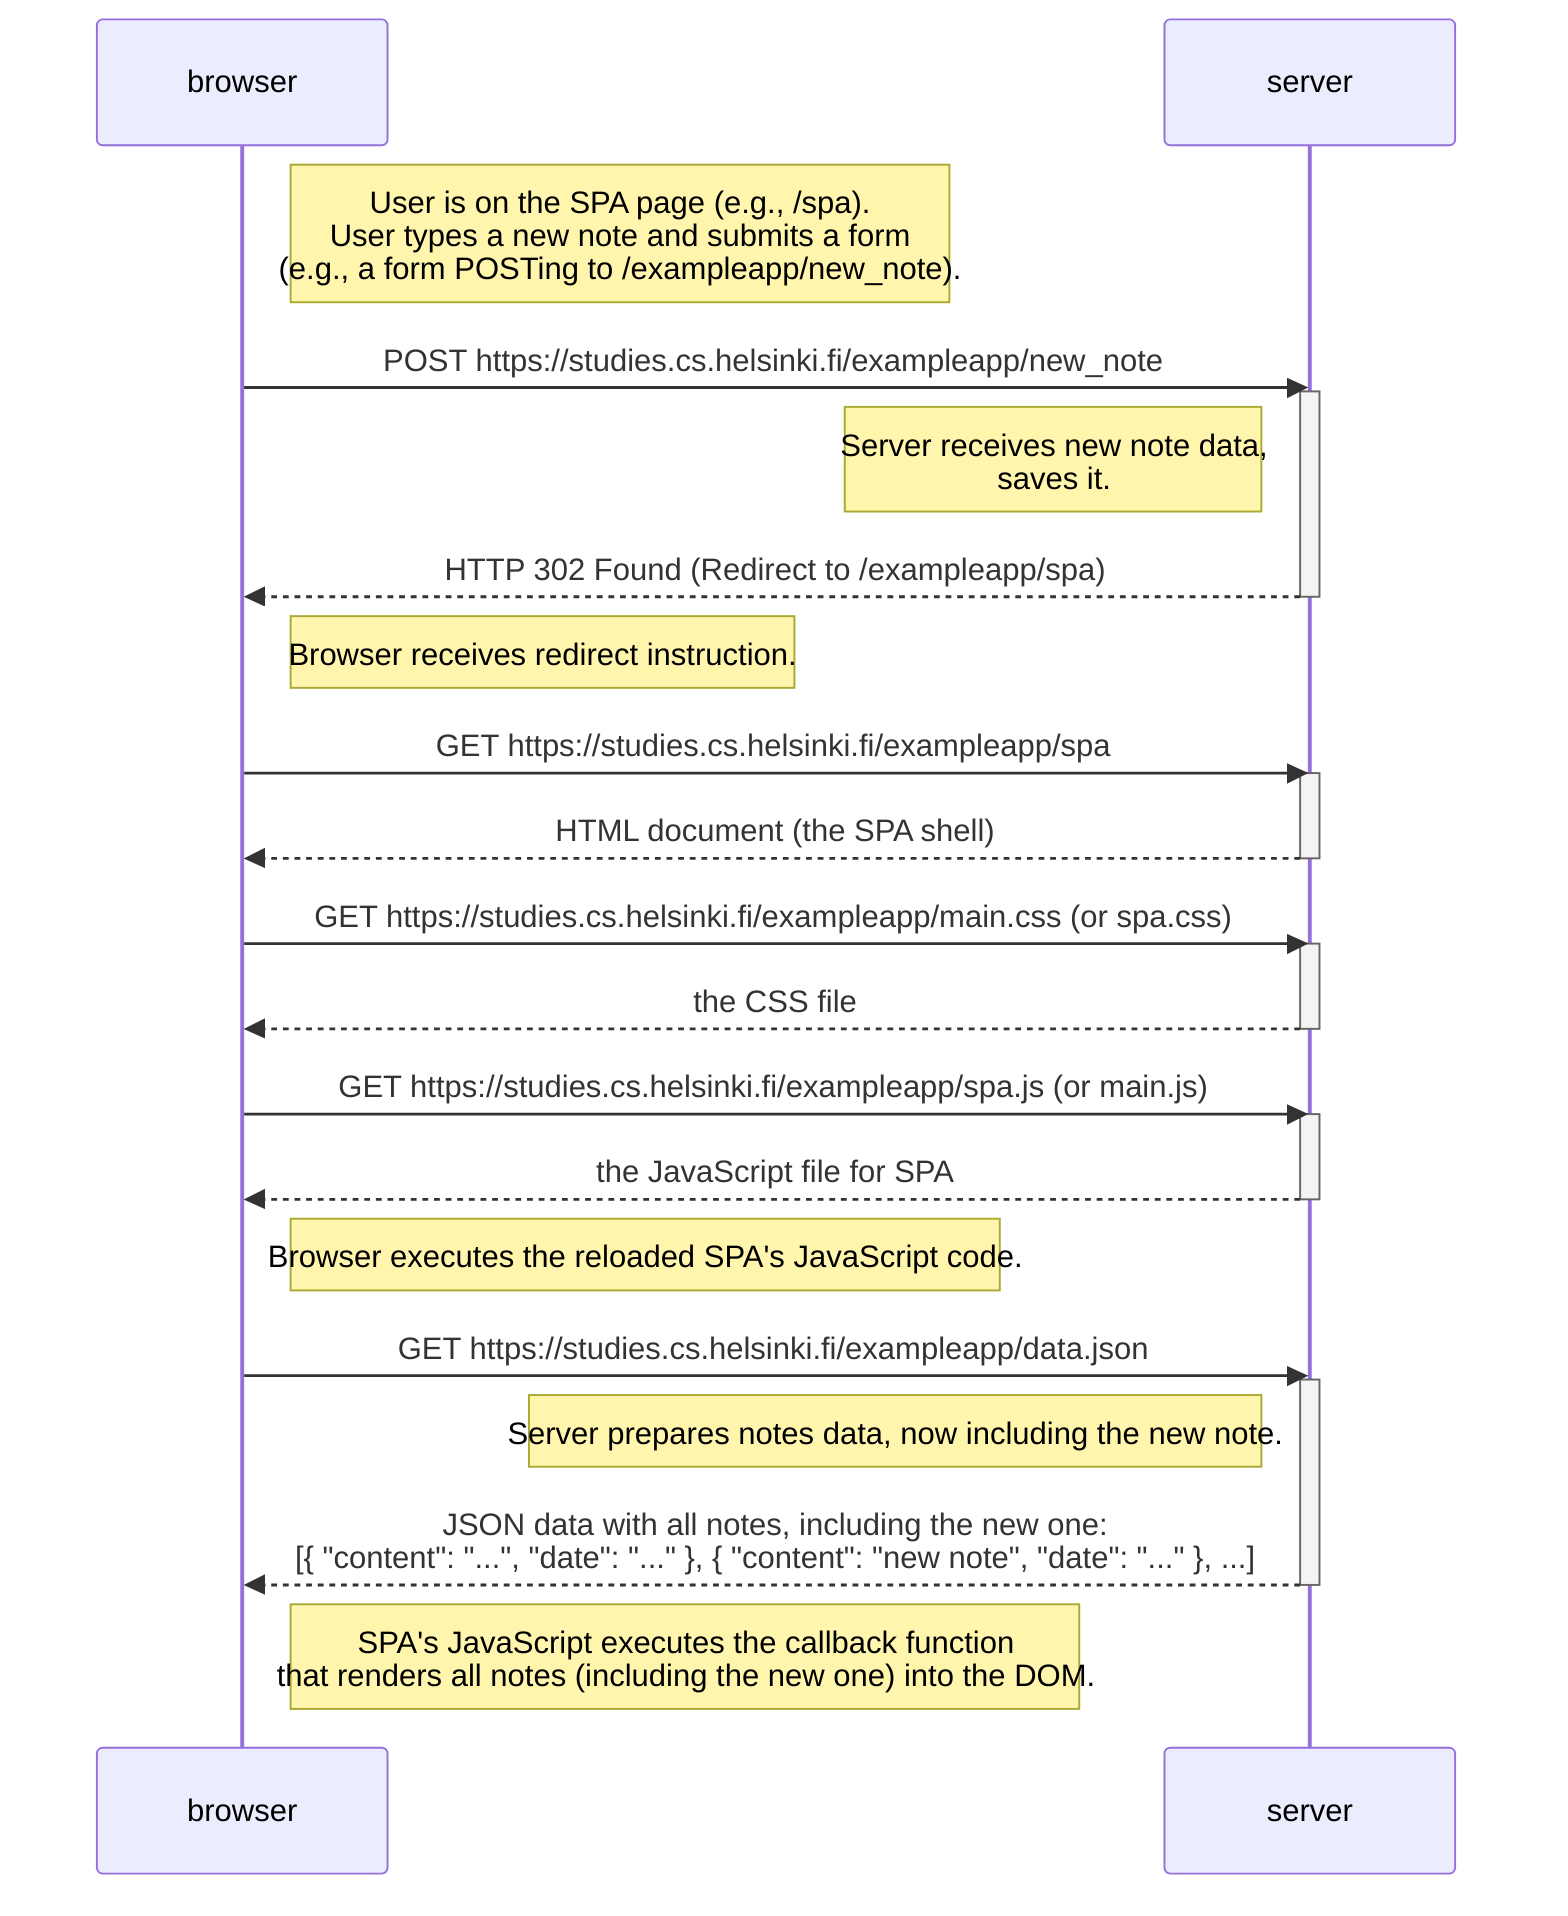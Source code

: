 sequenceDiagram
    participant browser
    participant server

    Note right of browser: User is on the SPA page (e.g., /spa).<br/>User types a new note and submits a form<br/>(e.g., a form POSTing to /exampleapp/new_note).

    browser->>server: POST https://studies.cs.helsinki.fi/exampleapp/new_note
    activate server
    Note left of server: Server receives new note data,<br/>saves it.
    server-->>browser: HTTP 302 Found (Redirect to /exampleapp/spa)
    deactivate server

    Note right of browser: Browser receives redirect instruction.

    browser->>server: GET https://studies.cs.helsinki.fi/exampleapp/spa
    activate server
    server-->>browser: HTML document (the SPA shell)
    deactivate server

    browser->>server: GET https://studies.cs.helsinki.fi/exampleapp/main.css (or spa.css)
    activate server
    server-->>browser: the CSS file
    deactivate server

    browser->>server: GET https://studies.cs.helsinki.fi/exampleapp/spa.js (or main.js)
    activate server
    server-->>browser: the JavaScript file for SPA
    deactivate server

    Note right of browser: Browser executes the reloaded SPA's JavaScript code.

    browser->>server: GET https://studies.cs.helsinki.fi/exampleapp/data.json
    activate server
    Note left of server: Server prepares notes data, now including the new note.
    server-->>browser: JSON data with all notes, including the new one:<br/>[{ "content": "...", "date": "..." }, { "content": "new note", "date": "..." }, ...]
    deactivate server

    Note right of browser: SPA's JavaScript executes the callback function<br/>that renders all notes (including the new one) into the DOM.